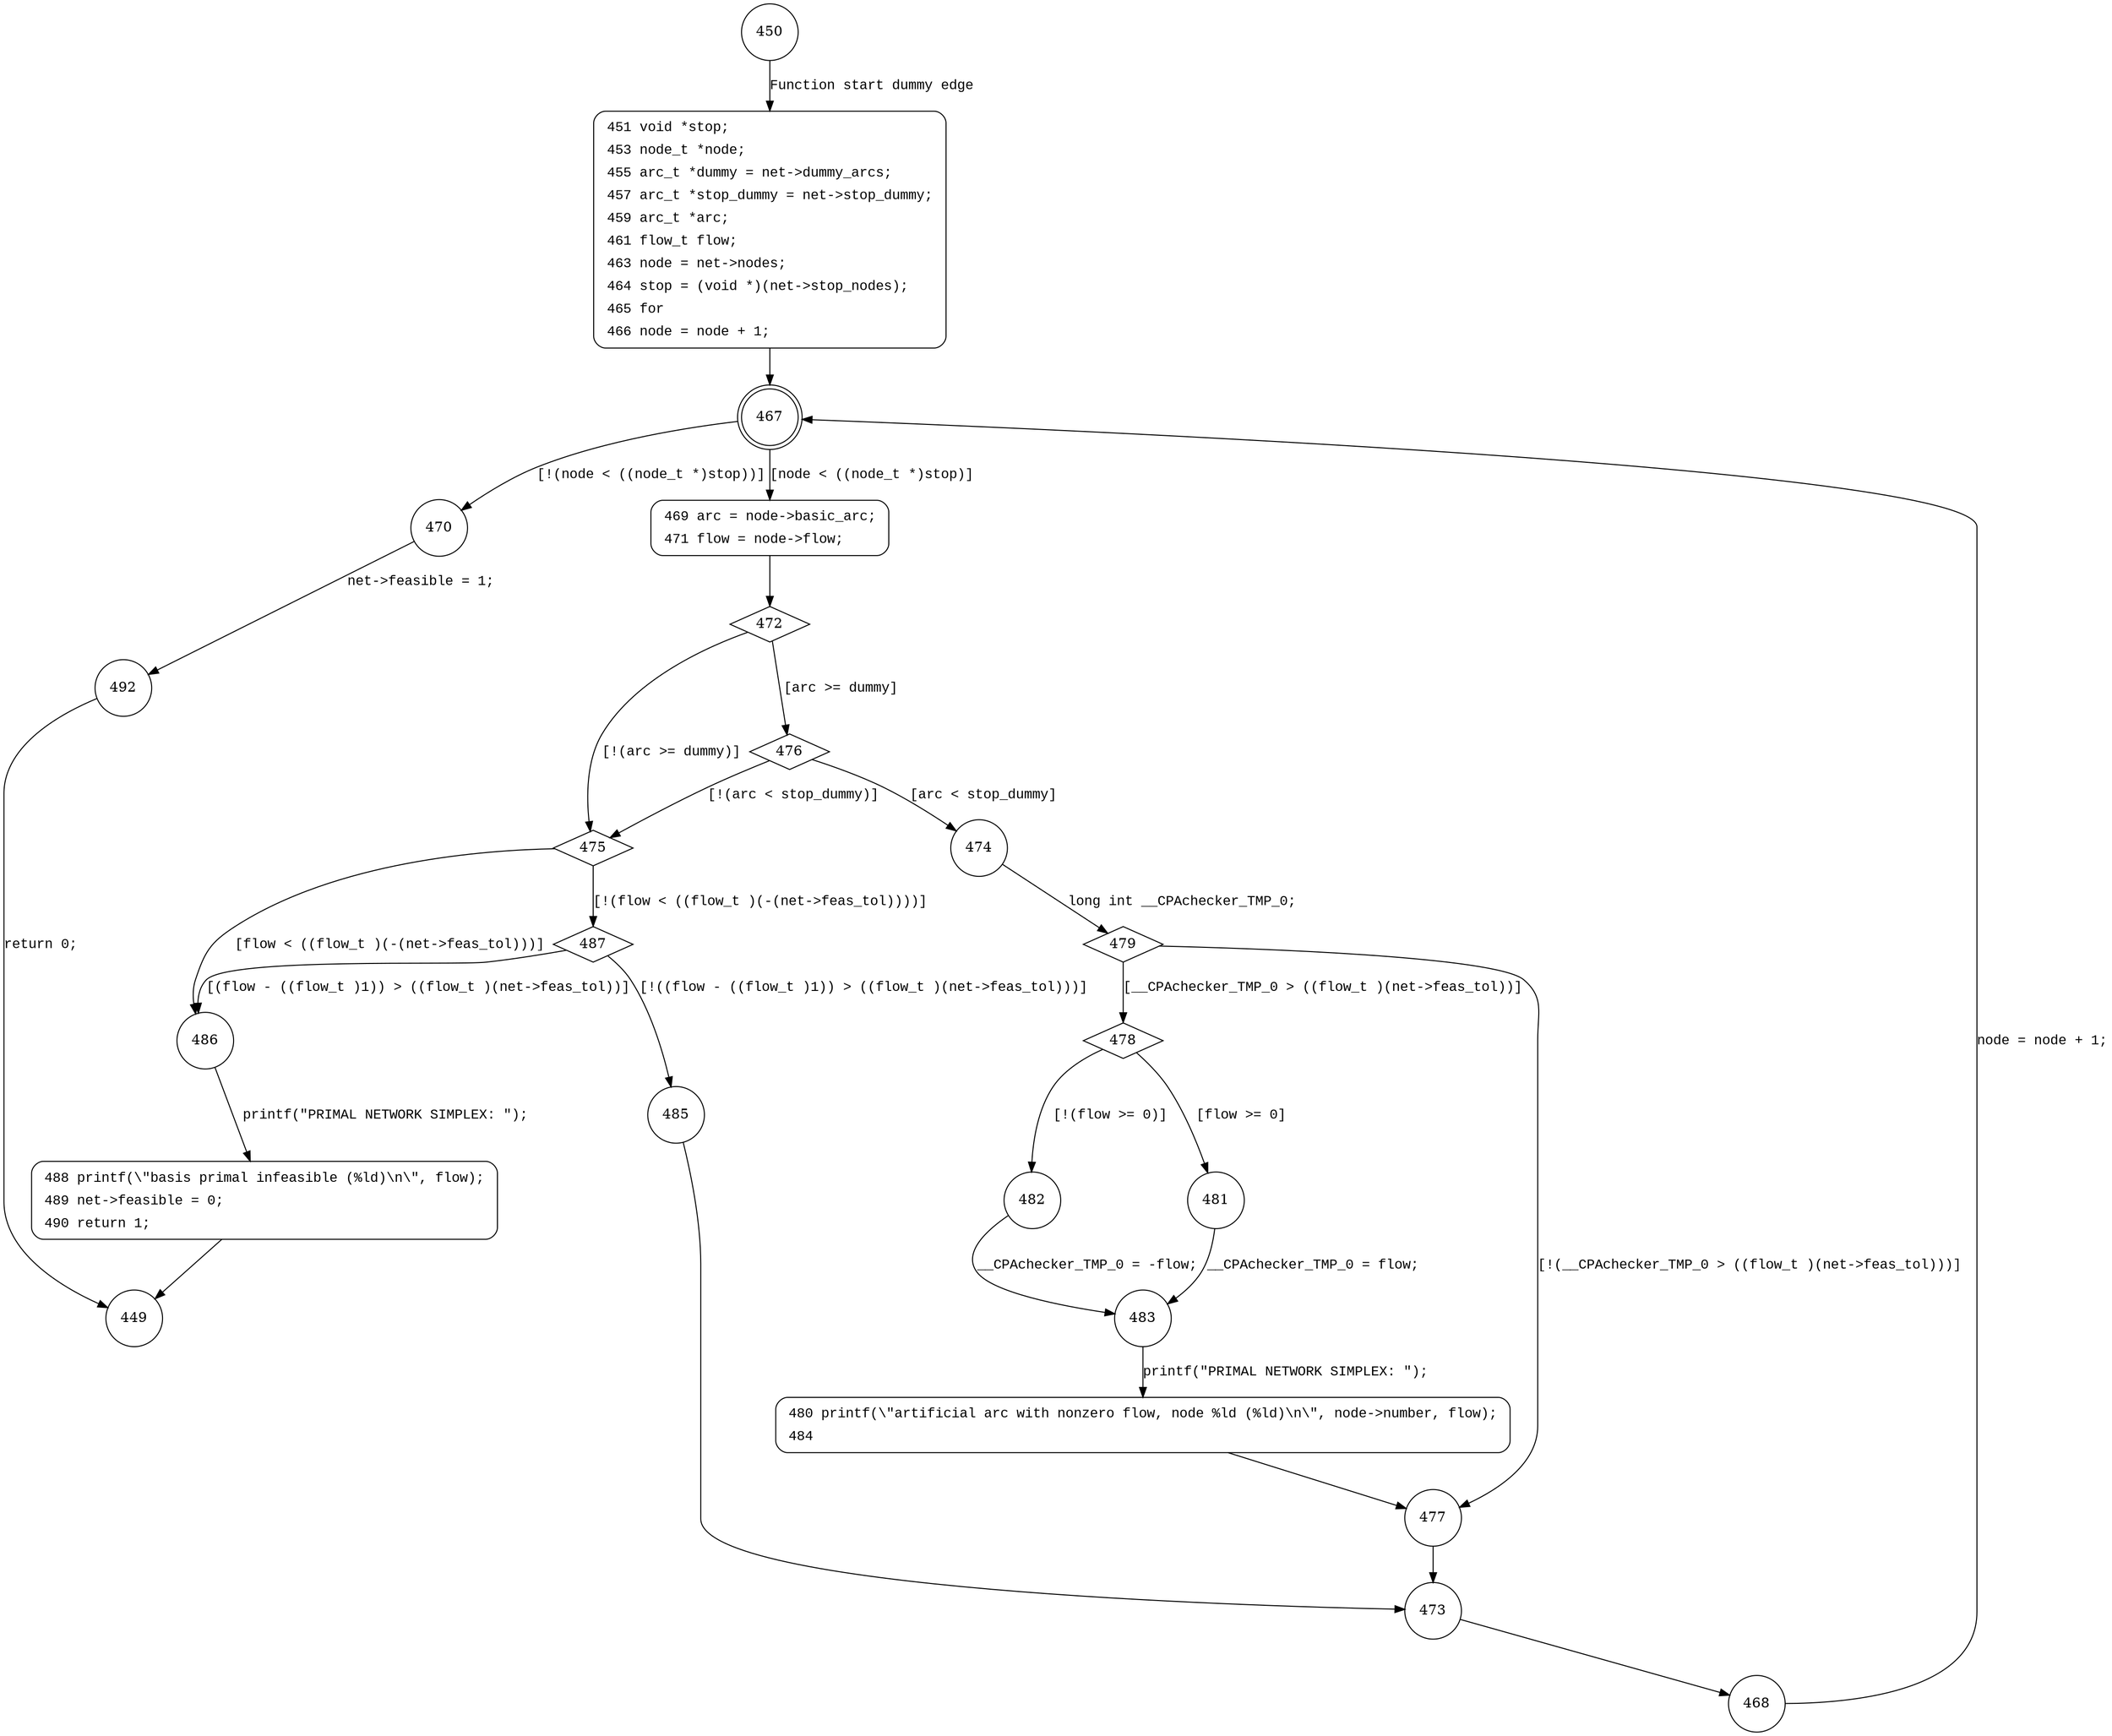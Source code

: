 digraph primal_feasible {
450 [shape="circle"]
451 [shape="circle"]
467 [shape="doublecircle"]
470 [shape="circle"]
469 [shape="circle"]
472 [shape="diamond"]
475 [shape="diamond"]
476 [shape="diamond"]
474 [shape="circle"]
479 [shape="diamond"]
477 [shape="circle"]
478 [shape="diamond"]
482 [shape="circle"]
481 [shape="circle"]
483 [shape="circle"]
480 [shape="circle"]
473 [shape="circle"]
468 [shape="circle"]
487 [shape="diamond"]
486 [shape="circle"]
488 [shape="circle"]
485 [shape="circle"]
492 [shape="circle"]
449 [shape="circle"]
451 [style="filled,bold" penwidth="1" fillcolor="white" fontname="Courier New" shape="Mrecord" label=<<table border="0" cellborder="0" cellpadding="3" bgcolor="white"><tr><td align="right">451</td><td align="left">void *stop;</td></tr><tr><td align="right">453</td><td align="left">node_t *node;</td></tr><tr><td align="right">455</td><td align="left">arc_t *dummy = net-&gt;dummy_arcs;</td></tr><tr><td align="right">457</td><td align="left">arc_t *stop_dummy = net-&gt;stop_dummy;</td></tr><tr><td align="right">459</td><td align="left">arc_t *arc;</td></tr><tr><td align="right">461</td><td align="left">flow_t flow;</td></tr><tr><td align="right">463</td><td align="left">node = net-&gt;nodes;</td></tr><tr><td align="right">464</td><td align="left">stop = (void *)(net-&gt;stop_nodes);</td></tr><tr><td align="right">465</td><td align="left">for</td></tr><tr><td align="right">466</td><td align="left">node = node + 1;</td></tr></table>>]
451 -> 467[label=""]
469 [style="filled,bold" penwidth="1" fillcolor="white" fontname="Courier New" shape="Mrecord" label=<<table border="0" cellborder="0" cellpadding="3" bgcolor="white"><tr><td align="right">469</td><td align="left">arc = node-&gt;basic_arc;</td></tr><tr><td align="right">471</td><td align="left">flow = node-&gt;flow;</td></tr></table>>]
469 -> 472[label=""]
480 [style="filled,bold" penwidth="1" fillcolor="white" fontname="Courier New" shape="Mrecord" label=<<table border="0" cellborder="0" cellpadding="3" bgcolor="white"><tr><td align="right">480</td><td align="left">printf(\"artificial arc with nonzero flow, node %ld (%ld)\n\", node-&gt;number, flow);</td></tr><tr><td align="right">484</td><td align="left"></td></tr></table>>]
480 -> 477[label=""]
488 [style="filled,bold" penwidth="1" fillcolor="white" fontname="Courier New" shape="Mrecord" label=<<table border="0" cellborder="0" cellpadding="3" bgcolor="white"><tr><td align="right">488</td><td align="left">printf(\"basis primal infeasible (%ld)\n\", flow);</td></tr><tr><td align="right">489</td><td align="left">net-&gt;feasible = 0;</td></tr><tr><td align="right">490</td><td align="left">return 1;</td></tr></table>>]
488 -> 449[label=""]
450 -> 451 [label="Function start dummy edge" fontname="Courier New"]
467 -> 470 [label="[!(node < ((node_t *)stop))]" fontname="Courier New"]
467 -> 469 [label="[node < ((node_t *)stop)]" fontname="Courier New"]
472 -> 475 [label="[!(arc >= dummy)]" fontname="Courier New"]
472 -> 476 [label="[arc >= dummy]" fontname="Courier New"]
476 -> 475 [label="[!(arc < stop_dummy)]" fontname="Courier New"]
476 -> 474 [label="[arc < stop_dummy]" fontname="Courier New"]
479 -> 477 [label="[!(__CPAchecker_TMP_0 > ((flow_t )(net->feas_tol)))]" fontname="Courier New"]
479 -> 478 [label="[__CPAchecker_TMP_0 > ((flow_t )(net->feas_tol))]" fontname="Courier New"]
478 -> 482 [label="[!(flow >= 0)]" fontname="Courier New"]
478 -> 481 [label="[flow >= 0]" fontname="Courier New"]
483 -> 480 [label="printf(\"PRIMAL NETWORK SIMPLEX: \");" fontname="Courier New"]
477 -> 473 [label="" fontname="Courier New"]
473 -> 468 [label="" fontname="Courier New"]
482 -> 483 [label="__CPAchecker_TMP_0 = -flow;" fontname="Courier New"]
475 -> 487 [label="[!(flow < ((flow_t )(-(net->feas_tol))))]" fontname="Courier New"]
475 -> 486 [label="[flow < ((flow_t )(-(net->feas_tol)))]" fontname="Courier New"]
486 -> 488 [label="printf(\"PRIMAL NETWORK SIMPLEX: \");" fontname="Courier New"]
487 -> 485 [label="[!((flow - ((flow_t )1)) > ((flow_t )(net->feas_tol)))]" fontname="Courier New"]
487 -> 486 [label="[(flow - ((flow_t )1)) > ((flow_t )(net->feas_tol))]" fontname="Courier New"]
470 -> 492 [label="net->feasible = 1;" fontname="Courier New"]
474 -> 479 [label="long int __CPAchecker_TMP_0;" fontname="Courier New"]
481 -> 483 [label="__CPAchecker_TMP_0 = flow;" fontname="Courier New"]
468 -> 467 [label="node = node + 1;" fontname="Courier New"]
485 -> 473 [label="" fontname="Courier New"]
492 -> 449 [label="return 0;" fontname="Courier New"]
}